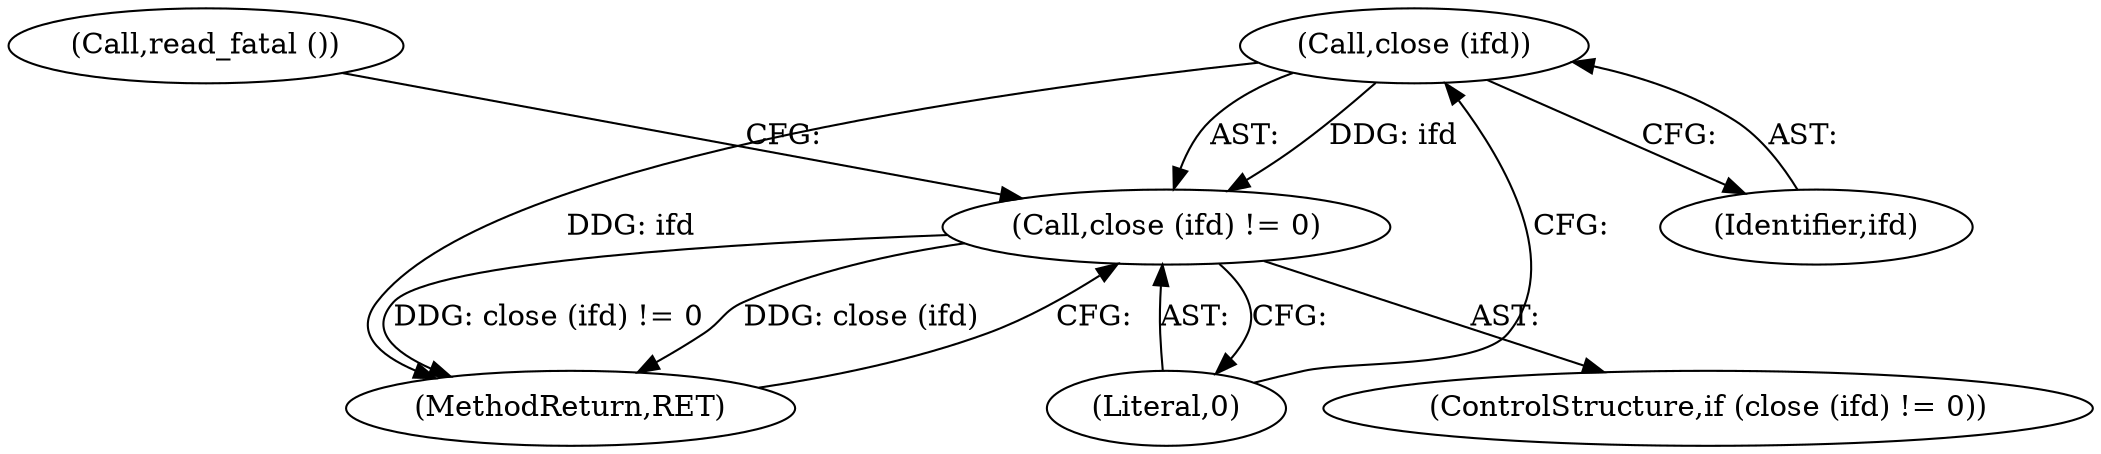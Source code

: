 digraph "0_savannah_dce4683cbbe107a95f1f0d45fabc304acfb5d71a@API" {
"1000191" [label="(Call,close (ifd))"];
"1000190" [label="(Call,close (ifd) != 0)"];
"1000192" [label="(Identifier,ifd)"];
"1000189" [label="(ControlStructure,if (close (ifd) != 0))"];
"1000190" [label="(Call,close (ifd) != 0)"];
"1000194" [label="(Call,read_fatal ())"];
"1000193" [label="(Literal,0)"];
"1000191" [label="(Call,close (ifd))"];
"1000195" [label="(MethodReturn,RET)"];
"1000191" -> "1000190"  [label="AST: "];
"1000191" -> "1000192"  [label="CFG: "];
"1000192" -> "1000191"  [label="AST: "];
"1000193" -> "1000191"  [label="CFG: "];
"1000191" -> "1000195"  [label="DDG: ifd"];
"1000191" -> "1000190"  [label="DDG: ifd"];
"1000190" -> "1000189"  [label="AST: "];
"1000190" -> "1000193"  [label="CFG: "];
"1000193" -> "1000190"  [label="AST: "];
"1000194" -> "1000190"  [label="CFG: "];
"1000195" -> "1000190"  [label="CFG: "];
"1000190" -> "1000195"  [label="DDG: close (ifd) != 0"];
"1000190" -> "1000195"  [label="DDG: close (ifd)"];
}
